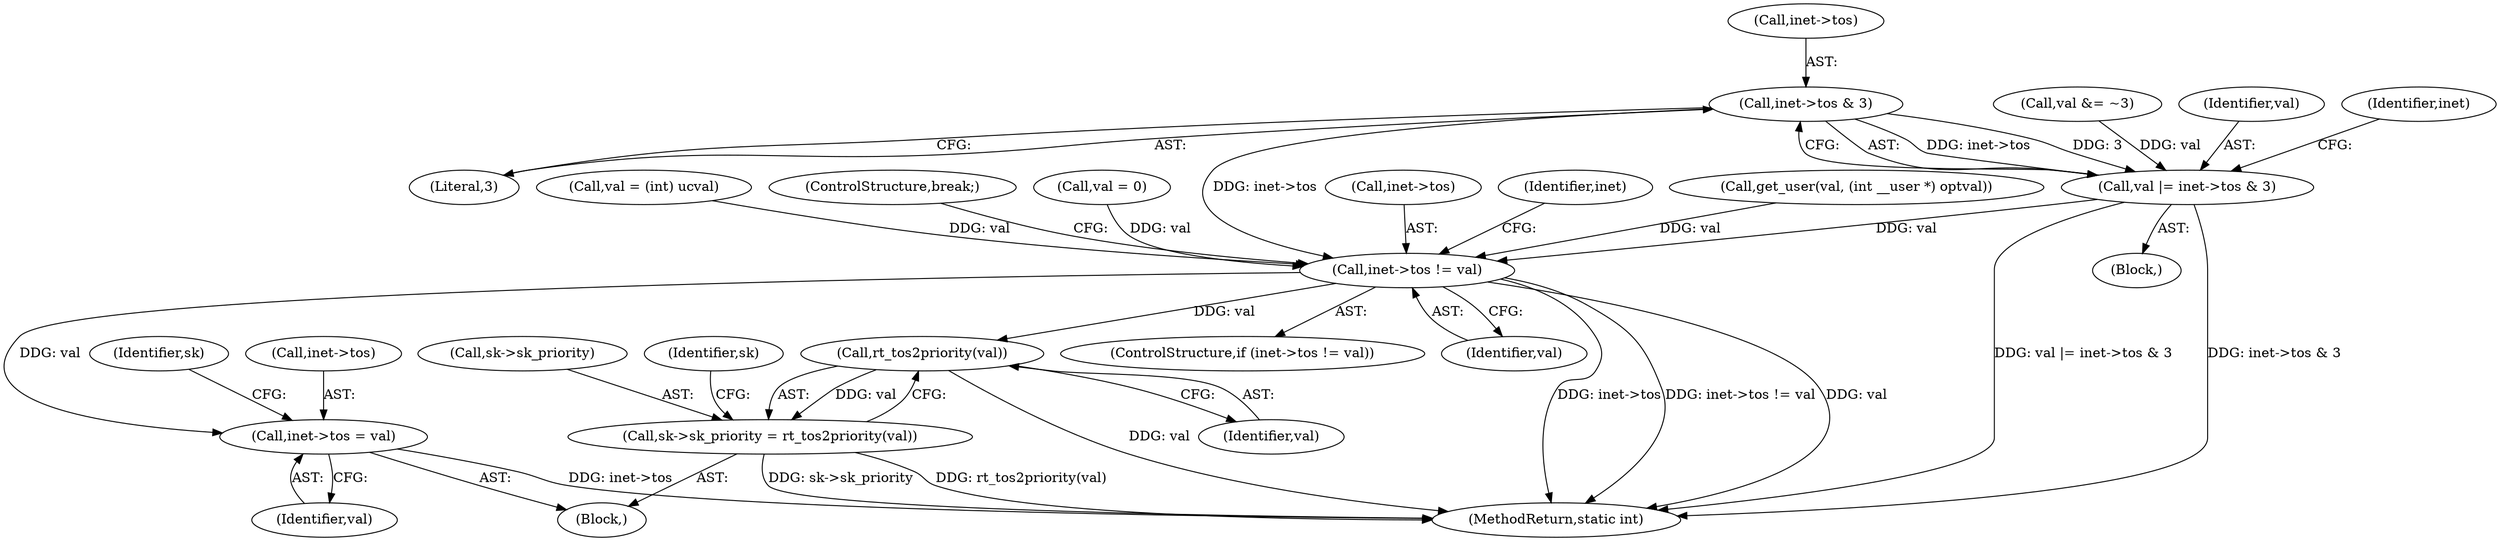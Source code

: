 digraph "0_linux_f6d8bd051c391c1c0458a30b2a7abcd939329259_26@pointer" {
"1000489" [label="(Call,inet->tos & 3)"];
"1000487" [label="(Call,val |= inet->tos & 3)"];
"1000495" [label="(Call,inet->tos != val)"];
"1000501" [label="(Call,inet->tos = val)"];
"1000510" [label="(Call,rt_tos2priority(val))"];
"1000506" [label="(Call,sk->sk_priority = rt_tos2priority(val))"];
"1000500" [label="(Block,)"];
"1000511" [label="(Identifier,val)"];
"1000496" [label="(Call,inet->tos)"];
"1000487" [label="(Call,val |= inet->tos & 3)"];
"1000503" [label="(Identifier,inet)"];
"1000501" [label="(Call,inet->tos = val)"];
"1000508" [label="(Identifier,sk)"];
"1000217" [label="(Call,get_user(val, (int __user *) optval))"];
"1000484" [label="(Call,val &= ~3)"];
"1000494" [label="(ControlStructure,if (inet->tos != val))"];
"1000488" [label="(Identifier,val)"];
"1000513" [label="(Identifier,sk)"];
"1000507" [label="(Call,sk->sk_priority)"];
"1000499" [label="(Identifier,val)"];
"1000510" [label="(Call,rt_tos2priority(val))"];
"1000483" [label="(Block,)"];
"1000497" [label="(Identifier,inet)"];
"1000505" [label="(Identifier,val)"];
"1000506" [label="(Call,sk->sk_priority = rt_tos2priority(val))"];
"1000489" [label="(Call,inet->tos & 3)"];
"1000242" [label="(Call,val = (int) ucval)"];
"1000514" [label="(ControlStructure,break;)"];
"1000121" [label="(Call,val = 0)"];
"1000490" [label="(Call,inet->tos)"];
"1000502" [label="(Call,inet->tos)"];
"1001732" [label="(MethodReturn,static int)"];
"1000495" [label="(Call,inet->tos != val)"];
"1000493" [label="(Literal,3)"];
"1000489" -> "1000487"  [label="AST: "];
"1000489" -> "1000493"  [label="CFG: "];
"1000490" -> "1000489"  [label="AST: "];
"1000493" -> "1000489"  [label="AST: "];
"1000487" -> "1000489"  [label="CFG: "];
"1000489" -> "1000487"  [label="DDG: inet->tos"];
"1000489" -> "1000487"  [label="DDG: 3"];
"1000489" -> "1000495"  [label="DDG: inet->tos"];
"1000487" -> "1000483"  [label="AST: "];
"1000488" -> "1000487"  [label="AST: "];
"1000497" -> "1000487"  [label="CFG: "];
"1000487" -> "1001732"  [label="DDG: inet->tos & 3"];
"1000487" -> "1001732"  [label="DDG: val |= inet->tos & 3"];
"1000484" -> "1000487"  [label="DDG: val"];
"1000487" -> "1000495"  [label="DDG: val"];
"1000495" -> "1000494"  [label="AST: "];
"1000495" -> "1000499"  [label="CFG: "];
"1000496" -> "1000495"  [label="AST: "];
"1000499" -> "1000495"  [label="AST: "];
"1000503" -> "1000495"  [label="CFG: "];
"1000514" -> "1000495"  [label="CFG: "];
"1000495" -> "1001732"  [label="DDG: inet->tos"];
"1000495" -> "1001732"  [label="DDG: inet->tos != val"];
"1000495" -> "1001732"  [label="DDG: val"];
"1000217" -> "1000495"  [label="DDG: val"];
"1000121" -> "1000495"  [label="DDG: val"];
"1000242" -> "1000495"  [label="DDG: val"];
"1000495" -> "1000501"  [label="DDG: val"];
"1000495" -> "1000510"  [label="DDG: val"];
"1000501" -> "1000500"  [label="AST: "];
"1000501" -> "1000505"  [label="CFG: "];
"1000502" -> "1000501"  [label="AST: "];
"1000505" -> "1000501"  [label="AST: "];
"1000508" -> "1000501"  [label="CFG: "];
"1000501" -> "1001732"  [label="DDG: inet->tos"];
"1000510" -> "1000506"  [label="AST: "];
"1000510" -> "1000511"  [label="CFG: "];
"1000511" -> "1000510"  [label="AST: "];
"1000506" -> "1000510"  [label="CFG: "];
"1000510" -> "1001732"  [label="DDG: val"];
"1000510" -> "1000506"  [label="DDG: val"];
"1000506" -> "1000500"  [label="AST: "];
"1000507" -> "1000506"  [label="AST: "];
"1000513" -> "1000506"  [label="CFG: "];
"1000506" -> "1001732"  [label="DDG: sk->sk_priority"];
"1000506" -> "1001732"  [label="DDG: rt_tos2priority(val)"];
}

